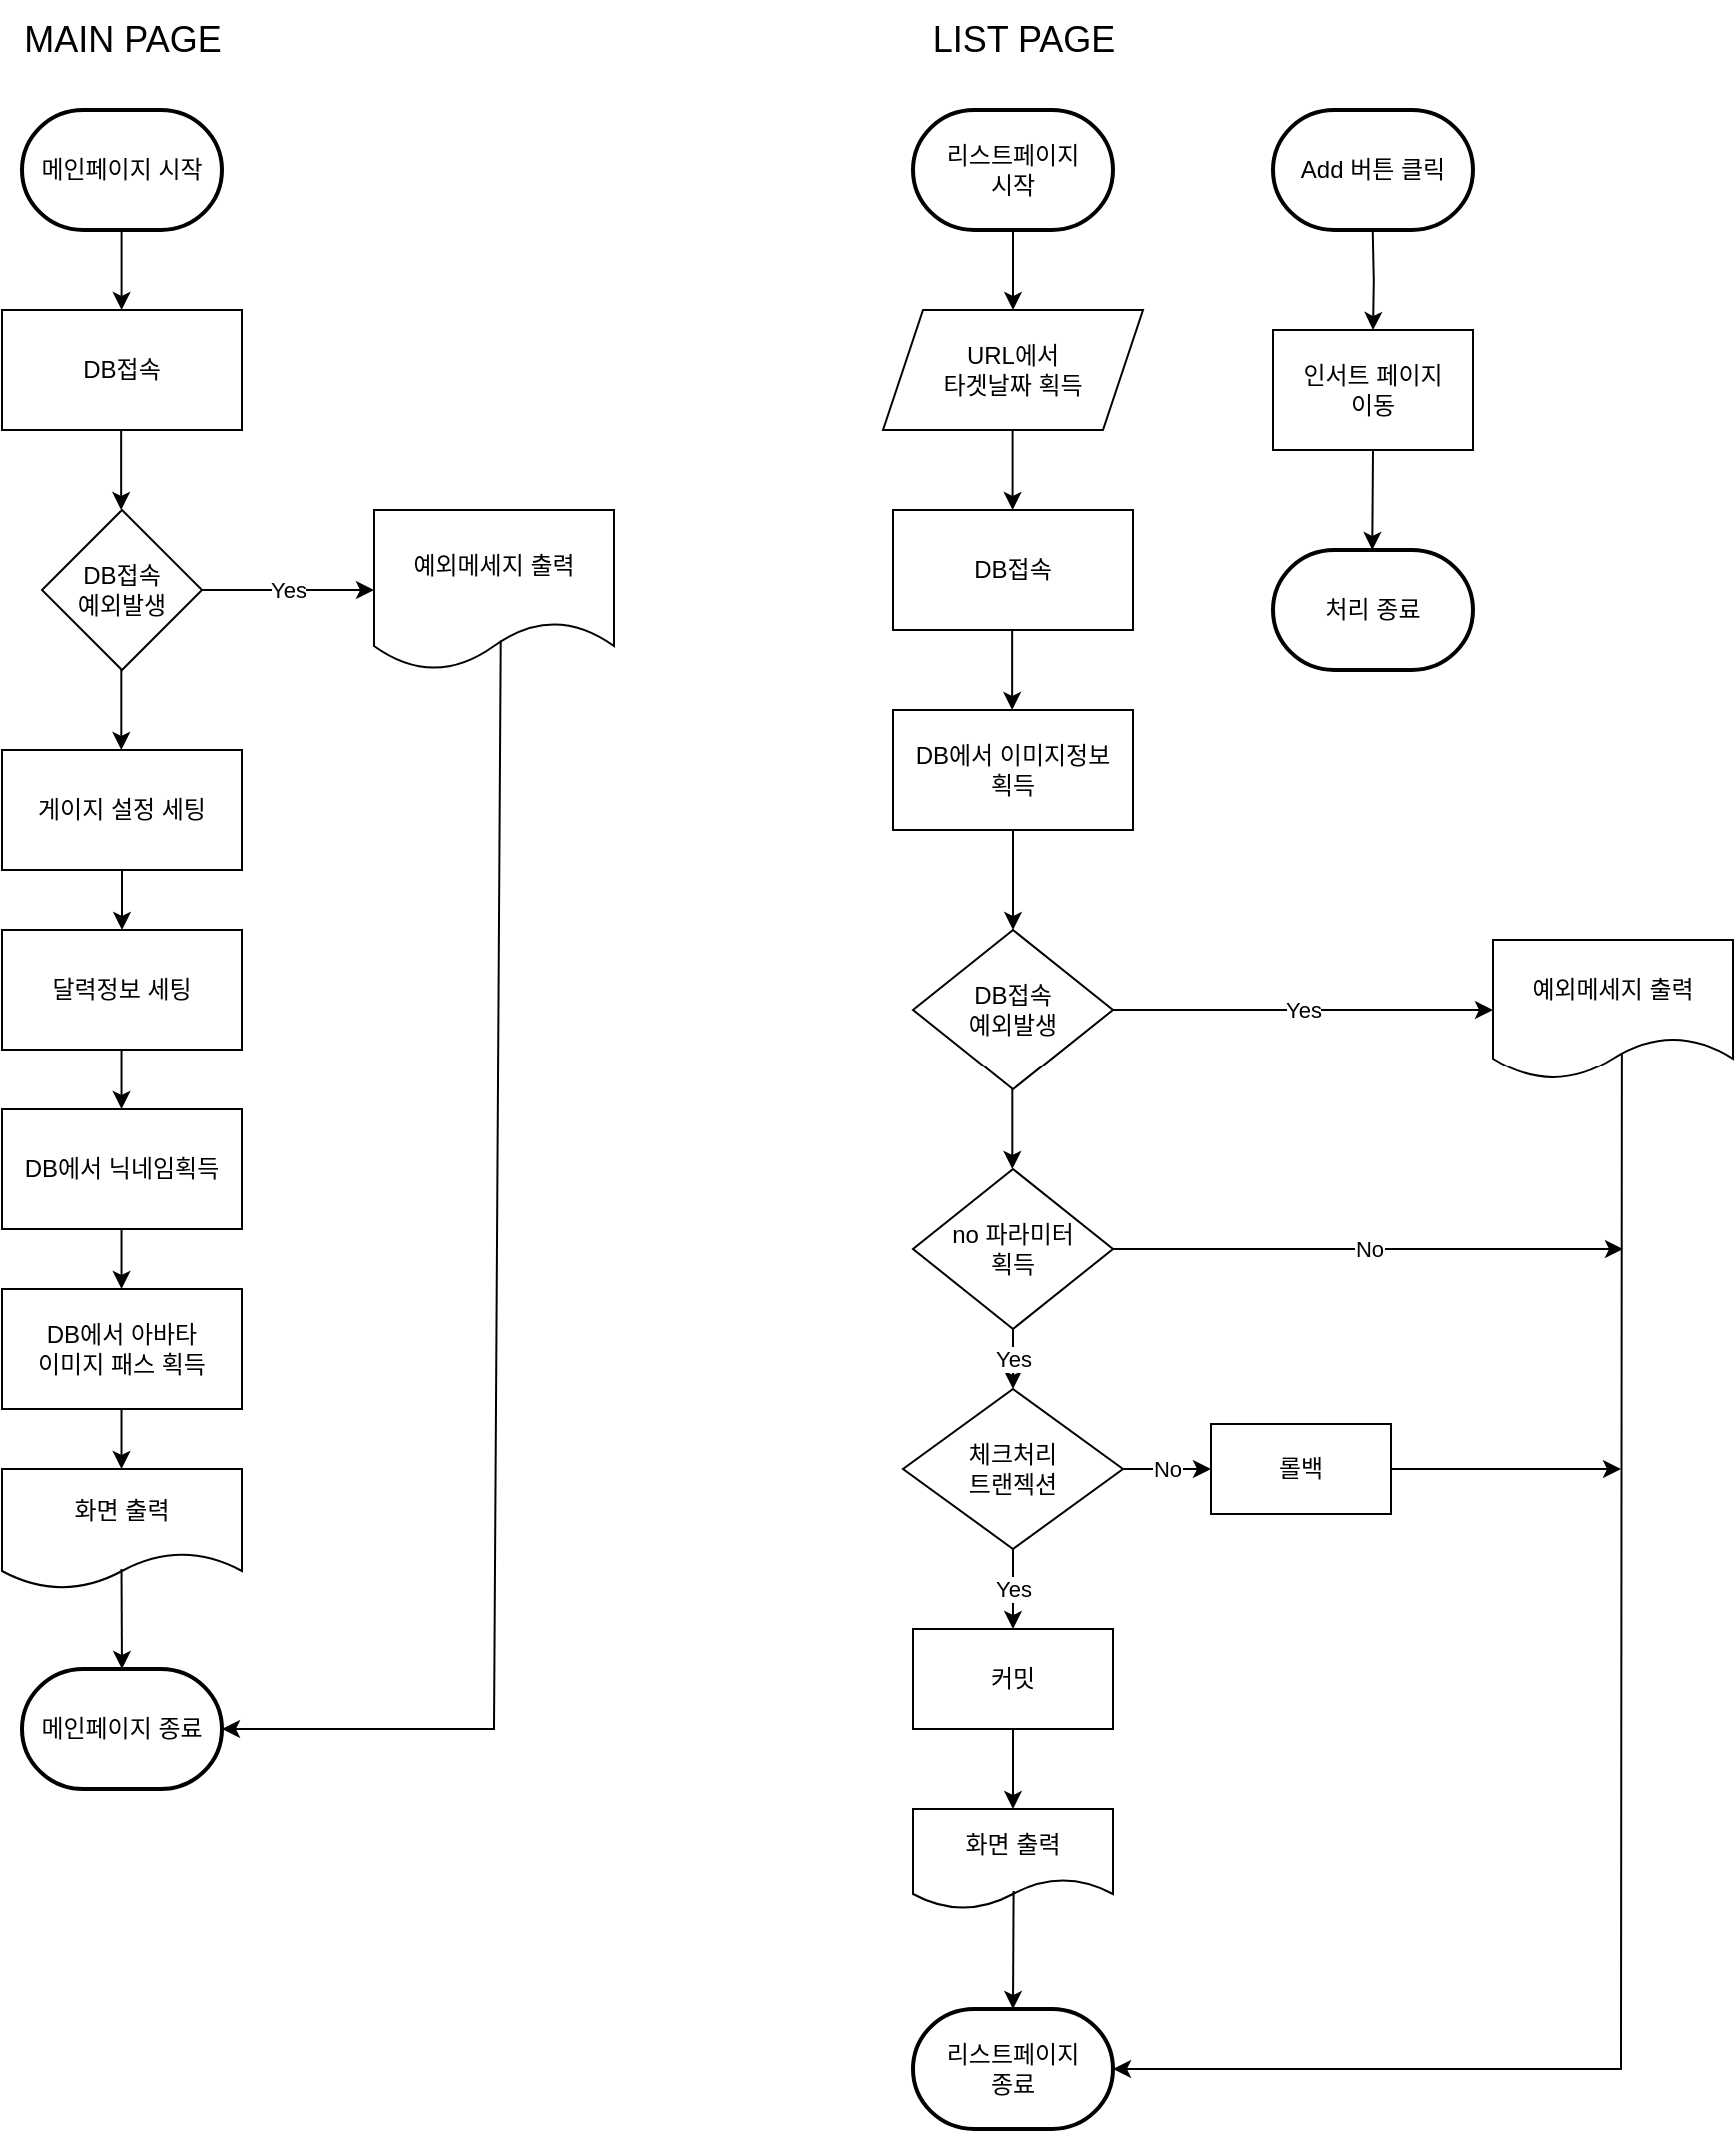 <mxfile version="20.8.16" type="device"><diagram name="페이지-1" id="NYAfq_e0CzjYHs5IKZ5X"><mxGraphModel dx="1238" dy="2070" grid="1" gridSize="10" guides="1" tooltips="1" connect="1" arrows="1" fold="1" page="1" pageScale="1" pageWidth="827" pageHeight="1169" math="0" shadow="0"><root><mxCell id="0"/><mxCell id="1" parent="0"/><mxCell id="fM1rhRctBXFKmCM709nG-1" value="메인페이지 시작" style="strokeWidth=2;html=1;shape=mxgraph.flowchart.terminator;whiteSpace=wrap;" parent="1" vertex="1"><mxGeometry x="54" y="90" width="100" height="60" as="geometry"/></mxCell><mxCell id="fM1rhRctBXFKmCM709nG-3" value="DB접속" style="rounded=0;whiteSpace=wrap;html=1;" parent="1" vertex="1"><mxGeometry x="44" y="190" width="120" height="60" as="geometry"/></mxCell><mxCell id="fM1rhRctBXFKmCM709nG-4" value="DB접속&lt;div&gt;예외발생&lt;/div&gt;" style="rhombus;whiteSpace=wrap;html=1;" parent="1" vertex="1"><mxGeometry x="64" y="290" width="80" height="80" as="geometry"/></mxCell><mxCell id="fM1rhRctBXFKmCM709nG-5" value="예외메세지 출력" style="shape=document;whiteSpace=wrap;html=1;boundedLbl=1;" parent="1" vertex="1"><mxGeometry x="230" y="290" width="120" height="80" as="geometry"/></mxCell><mxCell id="fM1rhRctBXFKmCM709nG-6" value="" style="endArrow=classic;html=1;rounded=0;exitX=0.5;exitY=1;exitDx=0;exitDy=0;exitPerimeter=0;entryX=0.5;entryY=0;entryDx=0;entryDy=0;" parent="1" edge="1"><mxGeometry width="50" height="50" relative="1" as="geometry"><mxPoint x="103.8" y="150" as="sourcePoint"/><mxPoint x="103.8" y="190" as="targetPoint"/></mxGeometry></mxCell><mxCell id="fM1rhRctBXFKmCM709nG-7" value="" style="endArrow=classic;html=1;rounded=0;exitX=0.5;exitY=1;exitDx=0;exitDy=0;exitPerimeter=0;entryX=0.5;entryY=0;entryDx=0;entryDy=0;" parent="1" edge="1"><mxGeometry width="50" height="50" relative="1" as="geometry"><mxPoint x="103.66" y="370" as="sourcePoint"/><mxPoint x="103.66" y="410" as="targetPoint"/></mxGeometry></mxCell><mxCell id="fM1rhRctBXFKmCM709nG-8" value="" style="endArrow=classic;html=1;rounded=0;exitX=1;exitY=0.5;exitDx=0;exitDy=0;entryX=0;entryY=0.5;entryDx=0;entryDy=0;" parent="1" source="fM1rhRctBXFKmCM709nG-4" target="fM1rhRctBXFKmCM709nG-5" edge="1"><mxGeometry relative="1" as="geometry"><mxPoint x="114" y="230" as="sourcePoint"/><mxPoint x="294" y="330" as="targetPoint"/><Array as="points"/></mxGeometry></mxCell><mxCell id="fM1rhRctBXFKmCM709nG-9" value="Yes" style="edgeLabel;resizable=0;html=1;;align=center;verticalAlign=middle;" parent="fM1rhRctBXFKmCM709nG-8" connectable="0" vertex="1"><mxGeometry relative="1" as="geometry"/></mxCell><mxCell id="fM1rhRctBXFKmCM709nG-12" value="" style="endArrow=classic;html=1;rounded=0;exitX=0.5;exitY=1;exitDx=0;exitDy=0;exitPerimeter=0;entryX=0.5;entryY=0;entryDx=0;entryDy=0;" parent="1" edge="1"><mxGeometry width="50" height="50" relative="1" as="geometry"><mxPoint x="103.58" y="250" as="sourcePoint"/><mxPoint x="103.58" y="290" as="targetPoint"/></mxGeometry></mxCell><mxCell id="fM1rhRctBXFKmCM709nG-23" value="게이지 설정 세팅" style="rounded=0;whiteSpace=wrap;html=1;" parent="1" vertex="1"><mxGeometry x="44" y="410" width="120" height="60" as="geometry"/></mxCell><mxCell id="fM1rhRctBXFKmCM709nG-24" value="달력정보 세팅" style="rounded=0;whiteSpace=wrap;html=1;" parent="1" vertex="1"><mxGeometry x="44" y="500" width="120" height="60" as="geometry"/></mxCell><mxCell id="fM1rhRctBXFKmCM709nG-25" value="DB에서 닉네임획득" style="rounded=0;whiteSpace=wrap;html=1;" parent="1" vertex="1"><mxGeometry x="44" y="590" width="120" height="60" as="geometry"/></mxCell><mxCell id="fM1rhRctBXFKmCM709nG-26" value="DB에서 아바타&lt;div&gt;이미지 패스 획득&lt;/div&gt;" style="rounded=0;whiteSpace=wrap;html=1;" parent="1" vertex="1"><mxGeometry x="44" y="680" width="120" height="60" as="geometry"/></mxCell><mxCell id="fM1rhRctBXFKmCM709nG-27" value="화면 출력" style="shape=document;whiteSpace=wrap;html=1;boundedLbl=1;" parent="1" vertex="1"><mxGeometry x="44" y="770" width="120" height="60" as="geometry"/></mxCell><mxCell id="fM1rhRctBXFKmCM709nG-28" value="메인페이지 종료" style="strokeWidth=2;html=1;shape=mxgraph.flowchart.terminator;whiteSpace=wrap;" parent="1" vertex="1"><mxGeometry x="54" y="870" width="100" height="60" as="geometry"/></mxCell><mxCell id="fM1rhRctBXFKmCM709nG-29" value="" style="endArrow=classic;html=1;rounded=0;exitX=0.5;exitY=1;exitDx=0;exitDy=0;entryX=0.5;entryY=0;entryDx=0;entryDy=0;" parent="1" source="fM1rhRctBXFKmCM709nG-23" target="fM1rhRctBXFKmCM709nG-24" edge="1"><mxGeometry width="50" height="50" relative="1" as="geometry"><mxPoint x="174" y="670" as="sourcePoint"/><mxPoint x="224" y="620" as="targetPoint"/></mxGeometry></mxCell><mxCell id="fM1rhRctBXFKmCM709nG-30" value="" style="endArrow=classic;html=1;rounded=0;exitX=0.5;exitY=1;exitDx=0;exitDy=0;entryX=0.5;entryY=0;entryDx=0;entryDy=0;" parent="1" edge="1"><mxGeometry width="50" height="50" relative="1" as="geometry"><mxPoint x="103.77" y="560" as="sourcePoint"/><mxPoint x="103.77" y="590" as="targetPoint"/></mxGeometry></mxCell><mxCell id="fM1rhRctBXFKmCM709nG-31" value="" style="endArrow=classic;html=1;rounded=0;exitX=0.5;exitY=1;exitDx=0;exitDy=0;entryX=0.5;entryY=0;entryDx=0;entryDy=0;" parent="1" edge="1"><mxGeometry width="50" height="50" relative="1" as="geometry"><mxPoint x="103.77" y="650" as="sourcePoint"/><mxPoint x="103.77" y="680" as="targetPoint"/></mxGeometry></mxCell><mxCell id="fM1rhRctBXFKmCM709nG-32" value="" style="endArrow=classic;html=1;rounded=0;exitX=0.5;exitY=1;exitDx=0;exitDy=0;entryX=0.5;entryY=0;entryDx=0;entryDy=0;" parent="1" edge="1"><mxGeometry width="50" height="50" relative="1" as="geometry"><mxPoint x="103.76" y="740" as="sourcePoint"/><mxPoint x="103.76" y="770" as="targetPoint"/></mxGeometry></mxCell><mxCell id="fM1rhRctBXFKmCM709nG-33" value="" style="endArrow=classic;html=1;rounded=0;exitX=0.5;exitY=1;exitDx=0;exitDy=0;entryX=0.5;entryY=0;entryDx=0;entryDy=0;entryPerimeter=0;" parent="1" target="fM1rhRctBXFKmCM709nG-28" edge="1"><mxGeometry width="50" height="50" relative="1" as="geometry"><mxPoint x="103.76" y="820" as="sourcePoint"/><mxPoint x="103.76" y="850" as="targetPoint"/></mxGeometry></mxCell><mxCell id="fM1rhRctBXFKmCM709nG-34" value="&lt;font style=&quot;font-size: 18px;&quot;&gt;MAIN PAGE&lt;/font&gt;" style="text;html=1;align=center;verticalAlign=middle;resizable=0;points=[];autosize=1;strokeColor=none;fillColor=none;" parent="1" vertex="1"><mxGeometry x="44" y="35" width="120" height="40" as="geometry"/></mxCell><mxCell id="fM1rhRctBXFKmCM709nG-35" value="&lt;font style=&quot;font-size: 18px;&quot;&gt;LIST PAGE&lt;/font&gt;" style="text;html=1;align=center;verticalAlign=middle;resizable=0;points=[];autosize=1;strokeColor=none;fillColor=none;" parent="1" vertex="1"><mxGeometry x="500" y="35" width="110" height="40" as="geometry"/></mxCell><mxCell id="fw72XHNu7shWxitnfLmw-5" style="edgeStyle=orthogonalEdgeStyle;rounded=0;orthogonalLoop=1;jettySize=auto;html=1;exitX=0.5;exitY=1;exitDx=0;exitDy=0;exitPerimeter=0;entryX=0.5;entryY=0;entryDx=0;entryDy=0;" edge="1" parent="1" source="fM1rhRctBXFKmCM709nG-36" target="fw72XHNu7shWxitnfLmw-2"><mxGeometry relative="1" as="geometry"/></mxCell><mxCell id="fM1rhRctBXFKmCM709nG-36" value="리스트페이지&lt;div&gt;시작&lt;/div&gt;" style="strokeWidth=2;html=1;shape=mxgraph.flowchart.terminator;whiteSpace=wrap;" parent="1" vertex="1"><mxGeometry x="500" y="90" width="100" height="60" as="geometry"/></mxCell><mxCell id="fM1rhRctBXFKmCM709nG-37" value="DB접속" style="rounded=0;whiteSpace=wrap;html=1;" parent="1" vertex="1"><mxGeometry x="490" y="290" width="120" height="60" as="geometry"/></mxCell><mxCell id="fM1rhRctBXFKmCM709nG-38" value="" style="endArrow=classic;html=1;rounded=0;exitX=0.5;exitY=1;exitDx=0;exitDy=0;exitPerimeter=0;entryX=0.5;entryY=0;entryDx=0;entryDy=0;" parent="1" edge="1"><mxGeometry width="50" height="50" relative="1" as="geometry"><mxPoint x="549.8" y="250" as="sourcePoint"/><mxPoint x="549.8" y="290" as="targetPoint"/></mxGeometry></mxCell><mxCell id="fM1rhRctBXFKmCM709nG-39" value="DB접속&lt;div&gt;예외발생&lt;/div&gt;" style="rhombus;whiteSpace=wrap;html=1;" parent="1" vertex="1"><mxGeometry x="500" y="500" width="100" height="80" as="geometry"/></mxCell><mxCell id="fM1rhRctBXFKmCM709nG-40" value="예외메세지 출력" style="shape=document;whiteSpace=wrap;html=1;boundedLbl=1;" parent="1" vertex="1"><mxGeometry x="790" y="505" width="120" height="70" as="geometry"/></mxCell><mxCell id="fM1rhRctBXFKmCM709nG-41" value="" style="endArrow=classic;html=1;rounded=0;exitX=0.5;exitY=1;exitDx=0;exitDy=0;exitPerimeter=0;entryX=0.5;entryY=0;entryDx=0;entryDy=0;" parent="1" edge="1"><mxGeometry width="50" height="50" relative="1" as="geometry"><mxPoint x="549.66" y="580" as="sourcePoint"/><mxPoint x="549.66" y="620" as="targetPoint"/></mxGeometry></mxCell><mxCell id="fM1rhRctBXFKmCM709nG-42" value="" style="endArrow=classic;html=1;rounded=0;exitX=1;exitY=0.5;exitDx=0;exitDy=0;entryX=0;entryY=0.5;entryDx=0;entryDy=0;" parent="1" source="fM1rhRctBXFKmCM709nG-39" target="fM1rhRctBXFKmCM709nG-40" edge="1"><mxGeometry relative="1" as="geometry"><mxPoint x="560" y="440" as="sourcePoint"/><mxPoint x="740" y="540" as="targetPoint"/><Array as="points"/></mxGeometry></mxCell><mxCell id="fM1rhRctBXFKmCM709nG-43" value="Yes" style="edgeLabel;resizable=0;html=1;;align=center;verticalAlign=middle;" parent="fM1rhRctBXFKmCM709nG-42" connectable="0" vertex="1"><mxGeometry relative="1" as="geometry"/></mxCell><mxCell id="fM1rhRctBXFKmCM709nG-44" value="" style="endArrow=classic;html=1;rounded=0;exitX=0.5;exitY=1;exitDx=0;exitDy=0;exitPerimeter=0;entryX=0.5;entryY=0;entryDx=0;entryDy=0;" parent="1" edge="1"><mxGeometry width="50" height="50" relative="1" as="geometry"><mxPoint x="549.58" y="350" as="sourcePoint"/><mxPoint x="549.58" y="390" as="targetPoint"/></mxGeometry></mxCell><mxCell id="fM1rhRctBXFKmCM709nG-45" value="no 파라미터&lt;div&gt;획득&lt;/div&gt;" style="rhombus;whiteSpace=wrap;html=1;" parent="1" vertex="1"><mxGeometry x="500" y="620" width="100" height="80" as="geometry"/></mxCell><mxCell id="fw72XHNu7shWxitnfLmw-2" value="URL에서 &lt;br&gt;타겟날짜 획득" style="shape=parallelogram;perimeter=parallelogramPerimeter;whiteSpace=wrap;html=1;fixedSize=1;" vertex="1" parent="1"><mxGeometry x="485" y="190" width="130" height="60" as="geometry"/></mxCell><mxCell id="fw72XHNu7shWxitnfLmw-6" value="" style="endArrow=classic;html=1;rounded=0;exitX=0.528;exitY=0.816;exitDx=0;exitDy=0;exitPerimeter=0;entryX=1;entryY=0.5;entryDx=0;entryDy=0;entryPerimeter=0;" edge="1" parent="1" source="fM1rhRctBXFKmCM709nG-5" target="fM1rhRctBXFKmCM709nG-28"><mxGeometry width="50" height="50" relative="1" as="geometry"><mxPoint x="160" y="510" as="sourcePoint"/><mxPoint x="210" y="460" as="targetPoint"/><Array as="points"><mxPoint x="290" y="900"/></Array></mxGeometry></mxCell><mxCell id="fw72XHNu7shWxitnfLmw-7" value="체크처리&lt;br&gt;트랜젝션" style="rhombus;whiteSpace=wrap;html=1;" vertex="1" parent="1"><mxGeometry x="495" y="730" width="110" height="80" as="geometry"/></mxCell><mxCell id="fw72XHNu7shWxitnfLmw-8" value="커밋" style="rounded=0;whiteSpace=wrap;html=1;" vertex="1" parent="1"><mxGeometry x="500" y="850" width="100" height="50" as="geometry"/></mxCell><mxCell id="fw72XHNu7shWxitnfLmw-9" value="롤백" style="rounded=0;whiteSpace=wrap;html=1;" vertex="1" parent="1"><mxGeometry x="649" y="747.5" width="90" height="45" as="geometry"/></mxCell><mxCell id="fw72XHNu7shWxitnfLmw-10" value="" style="endArrow=classic;html=1;rounded=0;entryX=0;entryY=0.5;entryDx=0;entryDy=0;exitX=1;exitY=0.5;exitDx=0;exitDy=0;" edge="1" parent="1" source="fw72XHNu7shWxitnfLmw-7" target="fw72XHNu7shWxitnfLmw-9"><mxGeometry relative="1" as="geometry"><mxPoint x="610" y="770" as="sourcePoint"/><mxPoint x="640" y="770" as="targetPoint"/></mxGeometry></mxCell><mxCell id="fw72XHNu7shWxitnfLmw-11" value="No" style="edgeLabel;resizable=0;html=1;align=center;verticalAlign=middle;" connectable="0" vertex="1" parent="fw72XHNu7shWxitnfLmw-10"><mxGeometry relative="1" as="geometry"/></mxCell><mxCell id="fw72XHNu7shWxitnfLmw-12" value="" style="endArrow=classic;html=1;rounded=0;exitX=0.5;exitY=1;exitDx=0;exitDy=0;entryX=0.5;entryY=0;entryDx=0;entryDy=0;" edge="1" parent="1" source="fw72XHNu7shWxitnfLmw-7" target="fw72XHNu7shWxitnfLmw-8"><mxGeometry relative="1" as="geometry"><mxPoint x="550" y="760" as="sourcePoint"/><mxPoint x="650" y="760" as="targetPoint"/></mxGeometry></mxCell><mxCell id="fw72XHNu7shWxitnfLmw-13" value="Yes" style="edgeLabel;resizable=0;html=1;align=center;verticalAlign=middle;" connectable="0" vertex="1" parent="fw72XHNu7shWxitnfLmw-12"><mxGeometry relative="1" as="geometry"/></mxCell><mxCell id="fw72XHNu7shWxitnfLmw-14" value="" style="endArrow=classic;html=1;rounded=0;exitX=0.537;exitY=0.813;exitDx=0;exitDy=0;exitPerimeter=0;entryX=1;entryY=0.5;entryDx=0;entryDy=0;entryPerimeter=0;" edge="1" parent="1" source="fM1rhRctBXFKmCM709nG-40" target="fw72XHNu7shWxitnfLmw-24"><mxGeometry width="50" height="50" relative="1" as="geometry"><mxPoint x="640" y="720" as="sourcePoint"/><mxPoint x="630" y="900" as="targetPoint"/><Array as="points"><mxPoint x="854" y="1070"/></Array></mxGeometry></mxCell><mxCell id="fw72XHNu7shWxitnfLmw-15" value="" style="endArrow=classic;html=1;rounded=0;exitX=1;exitY=0.5;exitDx=0;exitDy=0;" edge="1" parent="1" source="fw72XHNu7shWxitnfLmw-9"><mxGeometry width="50" height="50" relative="1" as="geometry"><mxPoint x="743" y="770" as="sourcePoint"/><mxPoint x="854" y="770" as="targetPoint"/></mxGeometry></mxCell><mxCell id="fw72XHNu7shWxitnfLmw-17" value="" style="endArrow=classic;html=1;rounded=0;exitX=0.5;exitY=1;exitDx=0;exitDy=0;entryX=0.5;entryY=0;entryDx=0;entryDy=0;" edge="1" parent="1" source="fM1rhRctBXFKmCM709nG-45" target="fw72XHNu7shWxitnfLmw-7"><mxGeometry relative="1" as="geometry"><mxPoint x="630" y="670" as="sourcePoint"/><mxPoint x="730" y="670" as="targetPoint"/></mxGeometry></mxCell><mxCell id="fw72XHNu7shWxitnfLmw-18" value="Yes" style="edgeLabel;resizable=0;html=1;align=center;verticalAlign=middle;" connectable="0" vertex="1" parent="fw72XHNu7shWxitnfLmw-17"><mxGeometry relative="1" as="geometry"/></mxCell><mxCell id="fw72XHNu7shWxitnfLmw-19" value="" style="endArrow=classic;html=1;rounded=0;exitX=1;exitY=0.5;exitDx=0;exitDy=0;" edge="1" parent="1" source="fM1rhRctBXFKmCM709nG-45"><mxGeometry relative="1" as="geometry"><mxPoint x="605" y="660" as="sourcePoint"/><mxPoint x="855" y="660" as="targetPoint"/></mxGeometry></mxCell><mxCell id="fw72XHNu7shWxitnfLmw-20" value="No" style="edgeLabel;resizable=0;html=1;align=center;verticalAlign=middle;" connectable="0" vertex="1" parent="fw72XHNu7shWxitnfLmw-19"><mxGeometry relative="1" as="geometry"/></mxCell><mxCell id="fw72XHNu7shWxitnfLmw-21" value="DB에서 이미지정보&lt;br&gt;획득" style="rounded=0;whiteSpace=wrap;html=1;" vertex="1" parent="1"><mxGeometry x="490" y="390" width="120" height="60" as="geometry"/></mxCell><mxCell id="fw72XHNu7shWxitnfLmw-22" value="" style="endArrow=classic;html=1;rounded=0;exitX=0.5;exitY=1;exitDx=0;exitDy=0;entryX=0.5;entryY=0;entryDx=0;entryDy=0;" edge="1" parent="1" source="fw72XHNu7shWxitnfLmw-21" target="fM1rhRctBXFKmCM709nG-39"><mxGeometry width="50" height="50" relative="1" as="geometry"><mxPoint x="540" y="560" as="sourcePoint"/><mxPoint x="590" y="510" as="targetPoint"/></mxGeometry></mxCell><mxCell id="fw72XHNu7shWxitnfLmw-23" value="화면 출력" style="shape=document;whiteSpace=wrap;html=1;boundedLbl=1;" vertex="1" parent="1"><mxGeometry x="500" y="940" width="100" height="50" as="geometry"/></mxCell><mxCell id="fw72XHNu7shWxitnfLmw-24" value="리스트페이지&lt;br&gt;종료" style="strokeWidth=2;html=1;shape=mxgraph.flowchart.terminator;whiteSpace=wrap;" vertex="1" parent="1"><mxGeometry x="500" y="1040" width="100" height="60" as="geometry"/></mxCell><mxCell id="fw72XHNu7shWxitnfLmw-25" value="" style="endArrow=classic;html=1;rounded=0;exitX=0.503;exitY=0.821;exitDx=0;exitDy=0;entryX=0.5;entryY=0;entryDx=0;entryDy=0;entryPerimeter=0;exitPerimeter=0;" edge="1" parent="1" target="fw72XHNu7shWxitnfLmw-24" source="fw72XHNu7shWxitnfLmw-23"><mxGeometry width="50" height="50" relative="1" as="geometry"><mxPoint x="549.76" y="990" as="sourcePoint"/><mxPoint x="549.76" y="1020" as="targetPoint"/></mxGeometry></mxCell><mxCell id="fw72XHNu7shWxitnfLmw-26" value="" style="endArrow=classic;html=1;rounded=0;exitX=0.5;exitY=1;exitDx=0;exitDy=0;entryX=0.5;entryY=0;entryDx=0;entryDy=0;" edge="1" parent="1" source="fw72XHNu7shWxitnfLmw-8" target="fw72XHNu7shWxitnfLmw-23"><mxGeometry width="50" height="50" relative="1" as="geometry"><mxPoint x="500" y="880" as="sourcePoint"/><mxPoint x="550" y="830" as="targetPoint"/></mxGeometry></mxCell><mxCell id="fw72XHNu7shWxitnfLmw-27" value="Add 버튼 클릭" style="strokeWidth=2;html=1;shape=mxgraph.flowchart.terminator;whiteSpace=wrap;" vertex="1" parent="1"><mxGeometry x="680" y="90" width="100" height="60" as="geometry"/></mxCell><mxCell id="fw72XHNu7shWxitnfLmw-28" value="인서트 페이지&lt;br&gt;이동" style="rounded=0;whiteSpace=wrap;html=1;" vertex="1" parent="1"><mxGeometry x="680" y="200" width="100" height="60" as="geometry"/></mxCell><mxCell id="fw72XHNu7shWxitnfLmw-29" value="처리 종료" style="strokeWidth=2;html=1;shape=mxgraph.flowchart.terminator;whiteSpace=wrap;" vertex="1" parent="1"><mxGeometry x="680" y="310" width="100" height="60" as="geometry"/></mxCell><mxCell id="fw72XHNu7shWxitnfLmw-30" style="edgeStyle=orthogonalEdgeStyle;rounded=0;orthogonalLoop=1;jettySize=auto;html=1;exitX=0.5;exitY=1;exitDx=0;exitDy=0;exitPerimeter=0;entryX=0.5;entryY=0;entryDx=0;entryDy=0;" edge="1" parent="1" target="fw72XHNu7shWxitnfLmw-28"><mxGeometry relative="1" as="geometry"><mxPoint x="729.86" y="150" as="sourcePoint"/><mxPoint x="729.86" y="190.0" as="targetPoint"/><Array as="points"/></mxGeometry></mxCell><mxCell id="fw72XHNu7shWxitnfLmw-33" value="" style="endArrow=classic;html=1;rounded=0;exitX=0.5;exitY=1;exitDx=0;exitDy=0;entryX=0.5;entryY=0;entryDx=0;entryDy=0;" edge="1" parent="1" source="fw72XHNu7shWxitnfLmw-28"><mxGeometry width="50" height="50" relative="1" as="geometry"><mxPoint x="729.64" y="270" as="sourcePoint"/><mxPoint x="729.64" y="310" as="targetPoint"/></mxGeometry></mxCell></root></mxGraphModel></diagram></mxfile>
